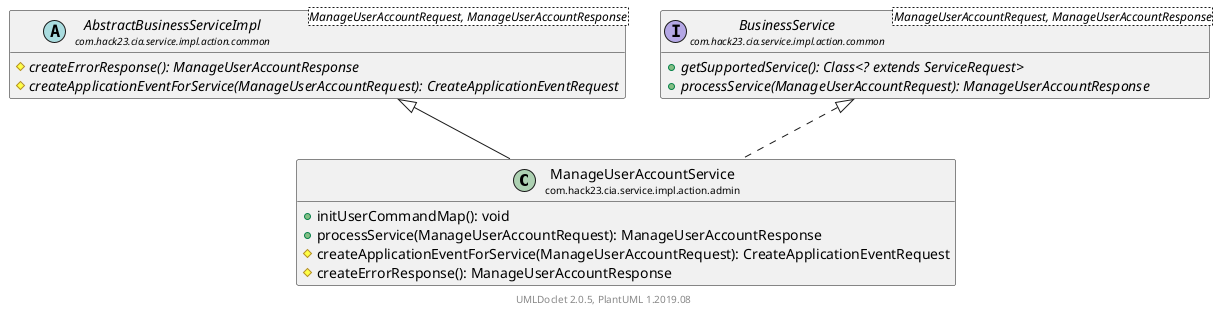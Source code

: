 @startuml
    set namespaceSeparator none
    hide empty fields
    hide empty methods

    class "<size:14>ManageUserAccountService\n<size:10>com.hack23.cia.service.impl.action.admin" as com.hack23.cia.service.impl.action.admin.ManageUserAccountService [[ManageUserAccountService.html]] {
        +initUserCommandMap(): void
        +processService(ManageUserAccountRequest): ManageUserAccountResponse
        #createApplicationEventForService(ManageUserAccountRequest): CreateApplicationEventRequest
        #createErrorResponse(): ManageUserAccountResponse
    }

    abstract class "<size:14>AbstractBusinessServiceImpl\n<size:10>com.hack23.cia.service.impl.action.common" as com.hack23.cia.service.impl.action.common.AbstractBusinessServiceImpl<ManageUserAccountRequest, ManageUserAccountResponse> [[../common/AbstractBusinessServiceImpl.html]] {
        {abstract} #createErrorResponse(): ManageUserAccountResponse
        {abstract} #createApplicationEventForService(ManageUserAccountRequest): CreateApplicationEventRequest
    }
    interface "<size:14>BusinessService\n<size:10>com.hack23.cia.service.impl.action.common" as com.hack23.cia.service.impl.action.common.BusinessService<ManageUserAccountRequest, ManageUserAccountResponse> [[../common/BusinessService.html]] {
        {abstract} +getSupportedService(): Class<? extends ServiceRequest>
        {abstract} +processService(ManageUserAccountRequest): ManageUserAccountResponse
    }

    com.hack23.cia.service.impl.action.common.AbstractBusinessServiceImpl <|-- com.hack23.cia.service.impl.action.admin.ManageUserAccountService
    com.hack23.cia.service.impl.action.common.BusinessService <|.. com.hack23.cia.service.impl.action.admin.ManageUserAccountService

    center footer UMLDoclet 2.0.5, PlantUML 1.2019.08
@enduml
